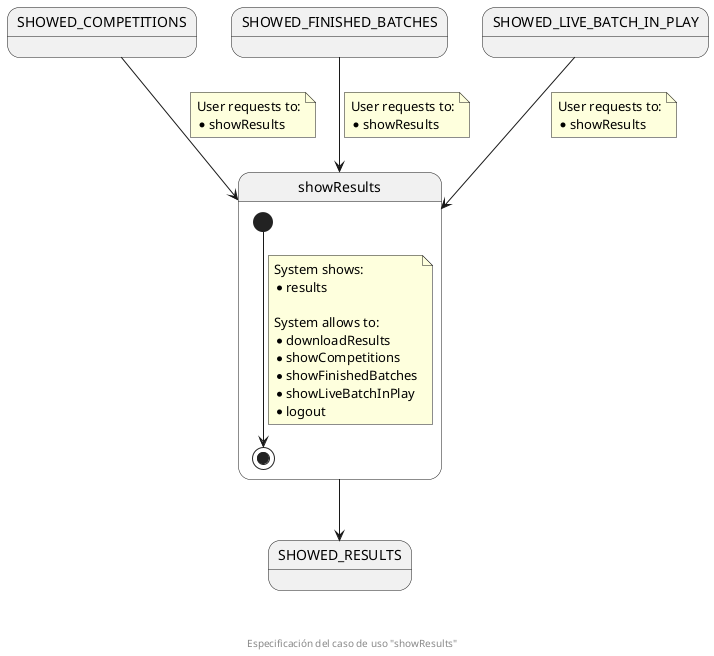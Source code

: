 @startuml
state SHOWED_COMPETITIONS
state SHOWED_FINISHED_BATCHES
state SHOWED_LIVE_BATCH_IN_PLAY
state SHOWED_RESULTS
state showResults {
  [*] --> [*]
  note on link
    System shows:
    * results

    System allows to:
    * downloadResults
    * showCompetitions
    * showFinishedBatches
    * showLiveBatchInPlay
    * logout
  end note
}
state SHOWED_COMPETITIONS

SHOWED_COMPETITIONS --> showResults
note on link
  User requests to:
  * showResults
end note
SHOWED_FINISHED_BATCHES --> showResults
note on link
  User requests to:
  * showResults
end note
SHOWED_LIVE_BATCH_IN_PLAY --> showResults
note on link
  User requests to:
  * showResults
end note
showResults --> SHOWED_RESULTS

footer \n\n\n Especificación del caso de uso "showResults"
@enduml
